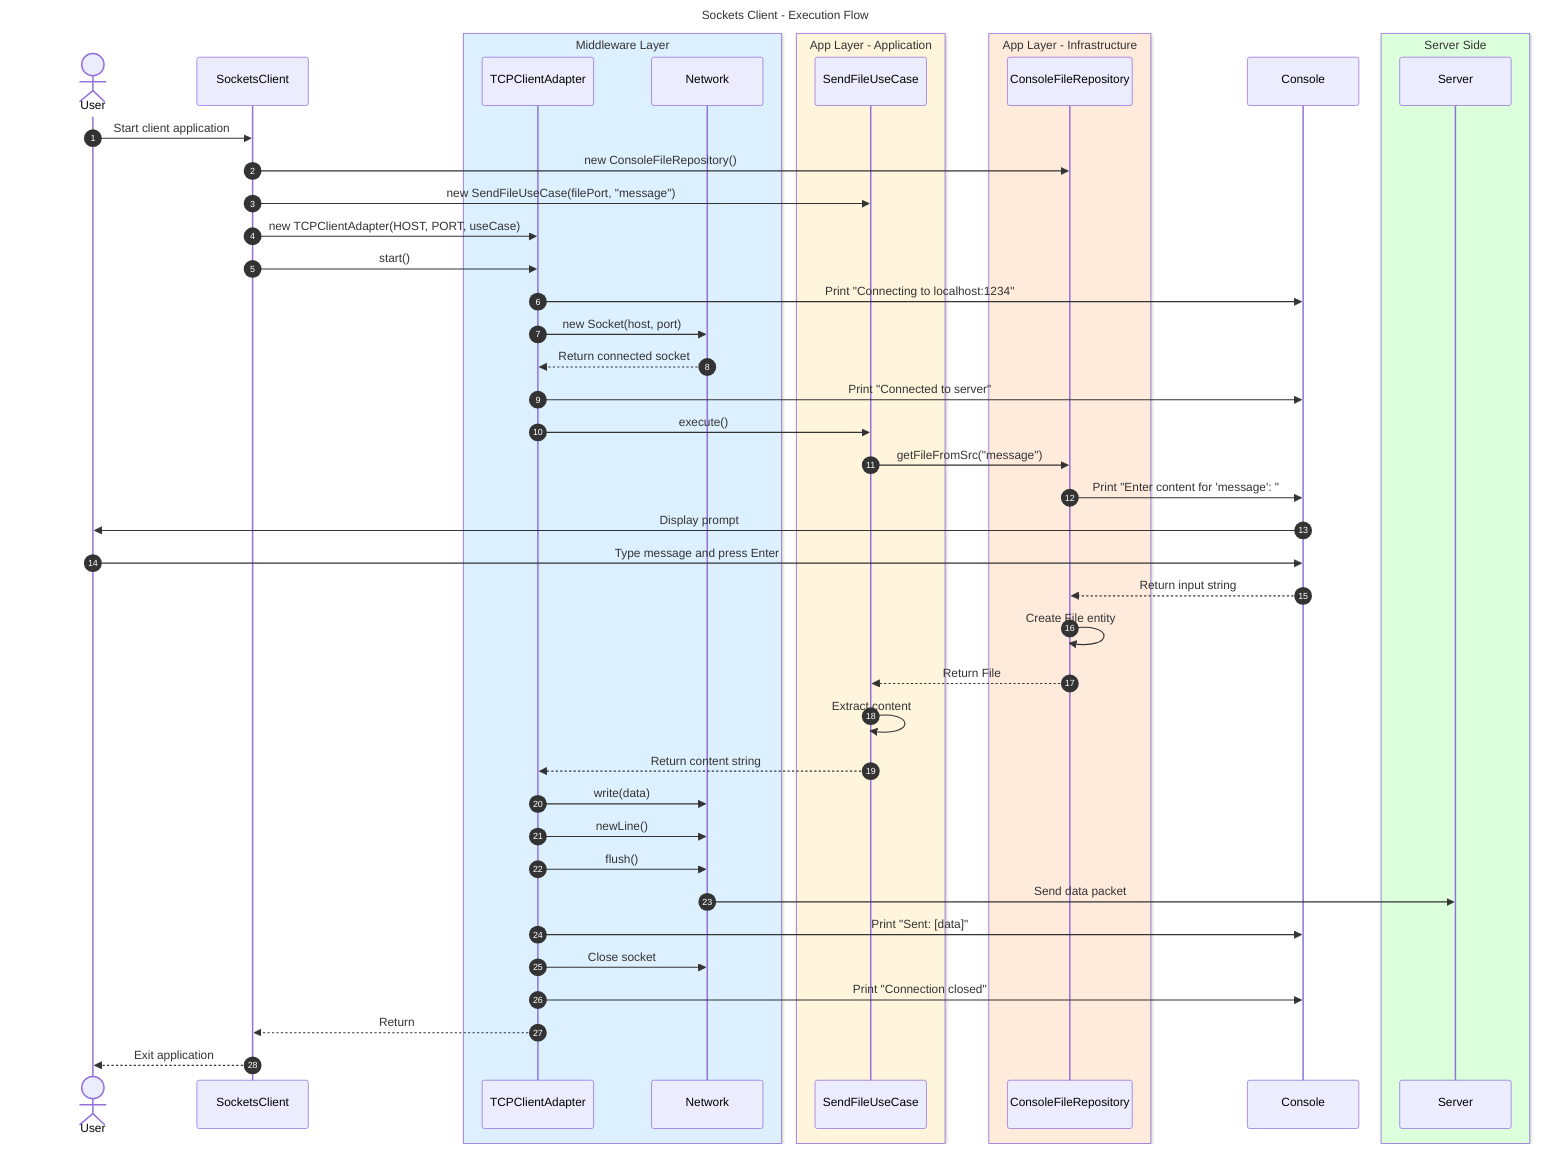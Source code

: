 ---
config:
  theme: default
title: Sockets Client - Execution Flow
---

sequenceDiagram
    autonumber
    actor User
    participant Main as SocketsClient
    
    box rgb(220, 240, 255) Middleware Layer
        participant ClientAdapter as TCPClientAdapter
        participant Network
    end
    
    box rgb(255, 245, 220) App Layer - Application
        participant UseCase as SendFileUseCase
    end
    
    box rgb(255, 235, 220) App Layer - Infrastructure
        participant Repo as ConsoleFileRepository
    end
    
    participant Console
    
    box rgb(220, 255, 220) Server Side
        participant Server
    end

    User->>Main: Start client application
    Main->>Repo: new ConsoleFileRepository()
    Main->>UseCase: new SendFileUseCase(filePort, "message")
    Main->>ClientAdapter: new TCPClientAdapter(HOST, PORT, useCase)
    Main->>ClientAdapter: start()

    ClientAdapter->>Console: Print "Connecting to localhost:1234"
    ClientAdapter->>Network: new Socket(host, port)
    Network-->>ClientAdapter: Return connected socket
    ClientAdapter->>Console: Print "Connected to server"

    ClientAdapter->>UseCase: execute()
    UseCase->>Repo: getFileFromSrc("message")
    Repo->>Console: Print "Enter content for 'message': "
    Console->>User: Display prompt
    User->>Console: Type message and press Enter
    Console-->>Repo: Return input string
    Repo->>Repo: Create File entity
    Repo-->>UseCase: Return File
    UseCase->>UseCase: Extract content
    UseCase-->>ClientAdapter: Return content string

    ClientAdapter->>Network: write(data)
    ClientAdapter->>Network: newLine()
    ClientAdapter->>Network: flush()
    Network->>Server: Send data packet
    ClientAdapter->>Console: Print "Sent: [data]"

    ClientAdapter->>Network: Close socket
    ClientAdapter->>Console: Print "Connection closed"
    ClientAdapter-->>Main: Return
    Main-->>User: Exit application